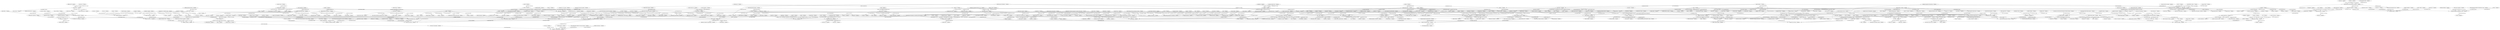 digraph G {
"Collegiate a cappella   Wikipedia" -> "Stanford Harmonics   Wikipedia"[label="0.7036076047708791"];
"Neuroinformatics   Wikipedia" -> "Organisation for Economic Co operation and Development   Wikipedia"[label="0.3427734075464369"];
"Royal Swedish Academy of Sciences   Wikipedia" -> "Sten Grillner   Wikipedia"[label="0.7037265860050551"];
"Mental rotation   Wikipedia" -> "Spatial visualization ability   Wikipedia"[label="0.44229631106491846"];
"Build (developer conference)   Wikipedia" -> "San Francisco   Wikipedia"[label="0.4109198590522006"];
"Crystallin   Wikipedia" -> "Lactate dehydrogenase   Wikipedia"[label="0.46340339793650526"];
"A cappella   Wikipedia" -> "Stanford Raagapella   Wikipedia"[label="0.4877391170864982"];
"Lise Meitner   Wikipedia" -> "Manhattan Project   Wikipedia"[label="0.4564467740468978"];
"Build (developer conference)   Wikipedia" -> "Havok (software)   Wikipedia"[label="0.743529644652071"];
"Architect   Wikipedia" -> "Spatial visualization ability   Wikipedia"[label="0.3560426963552486"];
"Metacognition   Wikipedia" -> "Self medication   Wikipedia"[label="0.6414230127176227"];
"Distributive property   Wikipedia" -> "Relational algebra   Wikipedia"[label="0.5163496656643758"];
"Business administration   Wikipedia" -> "Master of Business Administration   Wikipedia"[label="0.5759000948278848"];
"Mediterranean climate   Wikipedia" -> "Temperature   Wikipedia"[label="0.3870593451118184"];
"3Com   Wikipedia" -> "Kerbango   Wikipedia"[label="0.40554080708582985"];
"Benton Harbor, Michigan   Wikipedia" -> "Paw Paw River   Wikipedia"[label="0.40178633811542186"];
"Insular cortex   Wikipedia" -> "Neocortex   Wikipedia"[label="0.6102183911978396"];
"Bristol Myers Squibb   Wikipedia" -> "Bristol Myers Squibb Award   Wikipedia"[label="0.8466487815452376"];
"Grassroots   Wikipedia" -> "Information and communications technology   Wikipedia"[label="0.35737154942364885"];
"Croatia   Wikipedia" -> "University of Osijek   Wikipedia"[label="0.29322282763566615"];
"Karolinska Institute   Wikipedia" -> "Kungsholmen   Wikipedia"[label="0.5493349377998276"];
"The Peninsula Paris   Wikipedia" -> "World War I   Wikipedia"[label="0.49852483697457317"];
"Center City, Philadelphia   Wikipedia" -> "The Pew Charitable Trusts   Wikipedia"[label="0.3858589248541816"];
"3Com   Wikipedia" -> "Telecommunication   Wikipedia"[label="0.5507685701501686"];
"Data structure   Wikipedia" -> "Linked data structure   Wikipedia"[label="0.8453883386804456"];
"ALGOL   Wikipedia" -> "COBOL   Wikipedia"[label="0.42522457233054467"];
"Java   Wikipedia" -> "Telecommunication   Wikipedia"[label="0.3227245250666008"];
"Facial recognition system   Wikipedia" -> "Fingerprint recognition   Wikipedia"[label="0.4243865361963512"];
"Face perception   Wikipedia" -> "Recognition memory   Wikipedia"[label="0.48167541861452373"];
"Juan Manuel Santos   Wikipedia" -> "Organisation for Economic Co operation and Development   Wikipedia"[label="0.3272840159170891"];
"Croatia   Wikipedia" -> "Duchy of Croatia   Wikipedia"[label="0.6658194725407939"];
"Modern history   Wikipedia" -> "Reuters   Wikipedia"[label="0.637560992100409"];
"Nobel Memorial Prize in Economic Sciences   Wikipedia" -> "Royal Swedish Academy of Sciences   Wikipedia"[label="0.5799574787175834"];
"Innovation   Wikipedia" -> "Master of Business Administration   Wikipedia"[label="0.2650703228890799"];
"Rebecca W. Rimel   Wikipedia" -> "The Pew Charitable Trusts   Wikipedia"[label="0.5310566368913667"];
"Appendicitis   Wikipedia" -> "Mark Warner   Wikipedia"[label="0.38187341278695436"];
"Croatia   Wikipedia" -> "Kingdom of Yugoslavia   Wikipedia"[label="0.46272999244888674"];
"Greeble (psychology)   Wikipedia" -> "Robert Abelson   Wikipedia"[label="0.808290376865476"];
"ALGOL   Wikipedia" -> "ML (programming language)   Wikipedia"[label="0.6290645363083286"];
"A cappella   Wikipedia" -> "Stanford Harmonics   Wikipedia"[label="0.6035121208926024"];
"Benton Harbor, Michigan   Wikipedia" -> "Ironman 70.3   Wikipedia"[label="0.45107134847560754"];
"3Com   Wikipedia" -> "Xerox Network Systems   Wikipedia"[label="0.5528045692635584"];
"Android (operating system)   Wikipedia" -> "The Guardian   Wikipedia"[label="0.43033075582124547"];
"The Guardian   Wikipedia" -> "The McClatchy Company   Wikipedia"[label="0.33668570793865493"];
"American Recovery and Reinvestment Act of 2009   Wikipedia" -> "Lawrence Summers   Wikipedia"[label="0.3323270014780377"];
"Animal cognition   Wikipedia" -> "Talking bird   Wikipedia"[label="0.6078517824579169"];
"Financial secretary   Wikipedia" -> "Secretary (title)   Wikipedia"[label="0.6875044755163884"];
"ITU R   Wikipedia" -> "Mobile phone   Wikipedia"[label="0.37236662491762695"];
"Ehrlichia   Wikipedia" -> "Rickettsia   Wikipedia"[label="0.33261807085064343"];
"Kevin Mullin   Wikipedia" -> "San Francisco Peninsula   Wikipedia"[label="0.8512347927198541"];
"Sandra Blakeslee   Wikipedia" -> "University of California, Berkeley   Wikipedia"[label="0.279047316088346"];
"Chris Dodd   Wikipedia" -> "Primary election   Wikipedia"[label="0.45442710264029923"];
"James Harris Simons   Wikipedia" -> "University of California, Berkeley   Wikipedia"[label="0.29133344072392453"];
"Bolivia   Wikipedia" -> "Peru   Wikipedia"[label="0.6316696271217789"];
"Aachen   Wikipedia" -> "Pottery   Wikipedia"[label="0.36795079040325557"];
"Eric Kandel   Wikipedia" -> "National Academy of Sciences   Wikipedia"[label="0.4062297731288318"];
"Jamaica   Wikipedia" -> "South Sea Company   Wikipedia"[label="0.30230046888040757"];
"Telecommunication   Wikipedia" -> "Token ring   Wikipedia"[label="0.39306071257830555"];
"Evolution   Wikipedia" -> "Life   Wikipedia"[label="0.574086160371042"];
"Windows 8   Wikipedia" -> "Windows domain   Wikipedia"[label="0.5364421275718917"];
"Loan   Wikipedia" -> "Payday loan   Wikipedia"[label="0.6376163331251307"];
"Loan   Wikipedia" -> "Prime rate   Wikipedia"[label="0.42405340168994915"];
"Axon   Wikipedia" -> "Motor system   Wikipedia"[label="0.4433140705581271"];
"County (United States)   Wikipedia" -> "County seat   Wikipedia"[label="0.8450510682426918"];
"Savings and loan crisis   Wikipedia" -> "Texas   Wikipedia"[label="0.33233523556711736"];
"Experience sampling method   Wikipedia" -> "Mind wandering   Wikipedia"[label="0.6976668031555163"];
"France 2   Wikipedia" -> "Mazen Dana   Wikipedia"[label="0.3720321339569136"];
"Frontline (U.S. TV series)   Wikipedia" -> "Mazen Dana   Wikipedia"[label="0.36871175933201805"];
"Sandra Blakeslee   Wikipedia" -> "The New York Times   Wikipedia"[label="0.49709243137538384"];
"Democratic Party (Hong Kong)   Wikipedia" -> "Karolinska Institute   Wikipedia"[label="0.46998330384784726"];
"Panic of 1893   Wikipedia" -> "Savings and loan crisis   Wikipedia"[label="0.6583909655702626"];
"Mississippi Company   Wikipedia" -> "South Sea Company   Wikipedia"[label="0.5939199857265272"];
"Relational database   Wikipedia" -> "Relational database management system   Wikipedia"[label="0.8023028862705514"];
"Northwestern University   Wikipedia" -> "Sandra Blakeslee   Wikipedia"[label="0.2761735874868541"];
"Crib talk   Wikipedia" -> "Self control   Wikipedia"[label="0.2617568437345997"];
"Jay Owen Light   Wikipedia" -> "Nitin Nohria   Wikipedia"[label="0.8273403039920306"];
"Prolog   Wikipedia" -> "Type inference   Wikipedia"[label="0.40296171169784145"];
"Hibernation (computing)   Wikipedia" -> "Windows 8   Wikipedia"[label="0.5703792266586437"];
"Benton Harbor, Michigan   Wikipedia" -> "Census   Wikipedia"[label="0.40113263393052995"];
"Insular cortex   Wikipedia" -> "Spindle neuron   Wikipedia"[label="0.492268684771435"];
"Cognitive neuroscience   Wikipedia" -> "Mental process   Wikipedia"[label="0.4811726234898024"];
"Aachen   Wikipedia" -> "Renault Kangoo   Wikipedia"[label="0.29534844088840656"];
"Evolution   Wikipedia" -> "Recognition memory   Wikipedia"[label="0.587564147891667"];
"Corona radiata   Wikipedia" -> "Motor system   Wikipedia"[label="0.5107424592043373"];
"Anton Docher   Wikipedia" -> "Santa Fe, New Mexico   Wikipedia"[label="0.24439484183900825"];
"Animal cognition   Wikipedia" -> "Crib talk   Wikipedia"[label="0.5753196987564879"];
"Cuba   Wikipedia" -> "Secretary (title)   Wikipedia"[label="0.3285348235697722"];
"Neuroinformatics   Wikipedia" -> "United States Department of Energy   Wikipedia"[label="0.48180491932177955"];
"Self medication   Wikipedia" -> "Stimulant   Wikipedia"[label="0.6016682467932599"];
"Havok (software)   Wikipedia" -> "Windows 8   Wikipedia"[label="0.5303403188923971"];
"Cerebrum   Wikipedia" -> "Occipital lobe   Wikipedia"[label="0.439980431285055"];
"Animal cognition   Wikipedia" -> "Sea otter   Wikipedia"[label="0.355129153332346"];
"Insular cortex   Wikipedia" -> "Ventral nuclear group   Wikipedia"[label="0.7704169392017071"];
"Indigenismo   Wikipedia" -> "Peru   Wikipedia"[label="0.4417372655922521"];
"California State Route 35   Wikipedia" -> "San Francisco Peninsula   Wikipedia"[label="0.5542935829611412"];
"Cornell University   Wikipedia" -> "Jay Owen Light   Wikipedia"[label="0.3036336163273743"];
"Dean (education)   Wikipedia" -> "Jay Owen Light   Wikipedia"[label="0.4201715335991467"];
"Operating system   Wikipedia" -> "Prolog   Wikipedia"[label="0.4896458790350973"];
"3Com   Wikipedia" -> "Hawaii   Wikipedia"[label="0.33688208603678177"];
"Information and communications technology   Wikipedia" -> "Millennium Development Goals   Wikipedia"[label="0.665695442831527"];
"Information technology   Wikipedia" -> "Relational database management system   Wikipedia"[label="0.4822861933810667"];
"Lesion   Wikipedia" -> "Occipital lobe   Wikipedia"[label="0.6154167621494278"];
"Diffusion MRI   Wikipedia" -> "Insular cortex   Wikipedia"[label="0.31688515074756973"];
"Jonathan Chait   Wikipedia" -> "Rick Perry   Wikipedia"[label="0.5293980820114468"];
"ALGOL   Wikipedia" -> "Procedural programming   Wikipedia"[label="0.43783059253971446"];
"French colonial empire   Wikipedia" -> "Maghreb   Wikipedia"[label="0.39050671516784036"];
"Eric Kandel   Wikipedia" -> "Sten Grillner   Wikipedia"[label="0.4694638693170536"];
"Bank   Wikipedia" -> "Bank reserves   Wikipedia"[label="0.7523906885027556"];
"Modern history   Wikipedia" -> "Social history   Wikipedia"[label="0.3730539494306081"];
"Morality   Wikipedia" -> "Value (ethics)   Wikipedia"[label="0.3884089088520499"];
"Nuclear material   Wikipedia" -> "Uranium 233   Wikipedia"[label="0.8259272524938922"];
"Cortical column   Wikipedia" -> "Human   Wikipedia"[label="0.4162740182317617"];
"San Juan Islands   Wikipedia" -> "Sea otter   Wikipedia"[label="0.31612336575998695"];
"Camelid   Wikipedia" -> "Peru   Wikipedia"[label="0.7555635944557263"];
"ASP.NET   Wikipedia" -> "Build (developer conference)   Wikipedia"[label="0.2963975248947728"];
"Artificial general intelligence   Wikipedia" -> "Neuroinformatics   Wikipedia"[label="0.46660974271373884"];
"Metacognition   Wikipedia" -> "Mind wandering   Wikipedia"[label="0.41402008913119576"];
"Cephalopod   Wikipedia" -> "Crystallin   Wikipedia"[label="0.45587511559999666"];
"Convention on the Physical Protection of Nuclear Material   Wikipedia" -> "Nuclear material   Wikipedia"[label="0.7539534325246913"];
"Metacognition   Wikipedia" -> "Operant conditioning   Wikipedia"[label="0.43314448409733364"];
"Russian American Company   Wikipedia" -> "Sea otter   Wikipedia"[label="0.30044399646672537"];
"Artificial general intelligence   Wikipedia" -> "Numenta   Wikipedia"[label="0.396591402973237"];
"Cyclic adenosine monophosphate   Wikipedia" -> "Eric Kandel   Wikipedia"[label="0.46281513931525503"];
"Cognitive neuroscience   Wikipedia" -> "Peter Dayan   Wikipedia"[label="0.3516483516483517"];
"Procedural programming   Wikipedia" -> "Prolog   Wikipedia"[label="0.39204515928379097"];
"Intel   Wikipedia" -> "Masatoshi Shima   Wikipedia"[label="0.6046077201942458"];
"List of Northwestern University presidents   Wikipedia" -> "Northwestern University   Wikipedia"[label="0.6525714262147049"];
"Appendicitis   Wikipedia" -> "Positive and negative predictive values   Wikipedia"[label="0.4771041673052582"];
"Croatia   Wikipedia" -> "Socialist Federal Republic of Yugoslavia   Wikipedia"[label="0.44850743322074166"];
"Spatial visualization ability   Wikipedia" -> "Two dimensional space   Wikipedia"[label="0.7250131227109233"];
"Annual percentage rate   Wikipedia" -> "Loan   Wikipedia"[label="0.5990935152588559"];
"Croatia   Wikipedia" -> "Organisation for Economic Co operation and Development   Wikipedia"[label="0.32042915179970993"];
"Organisation for Economic Co operation and Development   Wikipedia" -> "Secretary (title)   Wikipedia"[label="0.48079095295770713"];
"Lily Rabe   Wikipedia" -> "Northwestern University   Wikipedia"[label="0.19136486443562606"];
"Data structure   Wikipedia" -> "Record (computer science)   Wikipedia"[label="0.412946359309222"];
"QUEL query languages   Wikipedia" -> "Relational database management system   Wikipedia"[label="0.44675219715279074"];
"Genetic engineering   Wikipedia" -> "Insulin (medication)   Wikipedia"[label="0.2862178200248277"];
"Donna Dubinsky   Wikipedia" -> "Master of Business Administration   Wikipedia"[label="0.3218182476078508"];
"County seat   Wikipedia" -> "Redwood City, California   Wikipedia"[label="0.23973217800753382"];
"Bank run   Wikipedia" -> "Loan   Wikipedia"[label="0.34083261536797976"];
"County seat   Wikipedia" -> "High Point, North Carolina   Wikipedia"[label="0.23913280464552392"];
"Manhattan Project   Wikipedia" -> "United States Department of Energy   Wikipedia"[label="0.42871748887127775"];
"Appendicitis   Wikipedia" -> "Reginald Heber Fitz   Wikipedia"[label="0.380413007411867"];
"Independent Commission Against Corruption (Hong Kong)   Wikipedia" -> "Karolinska Institute   Wikipedia"[label="0.434479858212883"];
"Clery Act   Wikipedia" -> "University of California, Berkeley   Wikipedia"[label="0.5580145638060087"];
"Stanford Shopping Center   Wikipedia" -> "Stanford, California   Wikipedia"[label="0.8674531251845368"];
"Democratic Governors Association   Wikipedia" -> "Democratic Party (United States)   Wikipedia"[label="0.5259050935028091"];
"Kevin Mullin   Wikipedia" -> "Politician   Wikipedia"[label="0.8009894870819726"];
"Procedural memory   Wikipedia" -> "Recognition memory   Wikipedia"[label="0.6884978524900618"];
"Juan Manuel Santos   Wikipedia" -> "Vice President of Colombia   Wikipedia"[label="0.7444478737307523"];
"Epilepsy   Wikipedia" -> "Occipital lobe   Wikipedia"[label="0.2629307180451382"];
"United States National Research Council rankings   Wikipedia" -> "University of California, Berkeley   Wikipedia"[label="0.48354179683856185"];
"Ehrlichia   Wikipedia" -> "Ehrlichia ruminantium   Wikipedia"[label="0.532417916124329"];
"Ideal observer theory   Wikipedia" -> "Morality   Wikipedia"[label="0.5023075866469181"];
"Kevin Mullin   Wikipedia" -> "United States   Wikipedia"[label="0.3187177750364423"];
"Organisation for Economic Co operation and Development   Wikipedia" -> "The Peninsula Paris   Wikipedia"[label="0.44612769219526166"];
"Foreign key   Wikipedia" -> "Relational algebra   Wikipedia"[label="0.3221785237013754"];
"Chris Dodd   Wikipedia" -> "Mark Warner   Wikipedia"[label="0.578548411118498"];
"John Law (economist)   Wikipedia" -> "South Sea Company   Wikipedia"[label="0.4754734180910328"];
"Maghreb   Wikipedia" -> "Redwood City, California   Wikipedia"[label="0.5634313512217382"];
"International Atomic Energy Agency   Wikipedia" -> "Nuclear material   Wikipedia"[label="0.4909317617024505"];
"Bird vision   Wikipedia" -> "Rhodopsin   Wikipedia"[label="0.5627844111684459"];
"Applied behavior analysis   Wikipedia" -> "Operant conditioning   Wikipedia"[label="0.7226066970076032"];
"COBOL   Wikipedia" -> "Operating system   Wikipedia"[label="0.4365022108790796"];
"Biophysics   Wikipedia" -> "Eric Kandel   Wikipedia"[label="0.530593166685783"];
"Morality   Wikipedia" -> "Social psychology   Wikipedia"[label="0.6732989548759181"];
"Information and communications technology   Wikipedia" -> "Telecommunication   Wikipedia"[label="0.686308009800944"];
"Bristol Myers Squibb Award   Wikipedia" -> "Infection   Wikipedia"[label="0.5470818212076408"];
"Folk rock   Wikipedia" -> "Stanford Raagapella   Wikipedia"[label="0.26709111058156243"];
"Bird vision   Wikipedia" -> "Vulture   Wikipedia"[label="0.4559388495961724"];
"Banknote   Wikipedia" -> "Mississippi Company   Wikipedia"[label="0.48948256110383476"];
"Japan   Wikipedia" -> "Mobile phone   Wikipedia"[label="0.43176814097654936"];
"Agrobacterium   Wikipedia" -> "Genetic engineering   Wikipedia"[label="0.5289786593833508"];
"Crib talk   Wikipedia" -> "Imaginary friend   Wikipedia"[label="0.5037683938629862"];
"Aachen   Wikipedia" -> "Lothair I   Wikipedia"[label="0.21193810530952575"];
"Bank run   Wikipedia" -> "South Sea Company   Wikipedia"[label="0.326034652012137"];
"San Francisco Peninsula   Wikipedia" -> "Stanford University   Wikipedia"[label="0.3721733222121323"];
"Information and communications technology   Wikipedia" -> "Information technology   Wikipedia"[label="0.5804129261180921"];
"Facial recognition system   Wikipedia" -> "Ruhr University Bochum   Wikipedia"[label="0.5423608339169046"];
"Android (operating system)   Wikipedia" -> "Game controller   Wikipedia"[label="0.5251784335427194"];
"American Recovery and Reinvestment Act of 2009   Wikipedia" -> "James M. Buchanan   Wikipedia"[label="0.3965060366480617"];
"Reuters   Wikipedia" -> "The McClatchy Company   Wikipedia"[label="0.5401237415706776"];
"Konya   Wikipedia" -> "Modern history   Wikipedia"[label="0.42083788125451277"];
"Crystallin   Wikipedia" -> "Lens (anatomy)   Wikipedia"[label="0.46886228811602965"];
"Mind wandering   Wikipedia" -> "Train of thought   Wikipedia"[label="0.722723384821587"];
"Cognition   Wikipedia" -> "Evolution   Wikipedia"[label="0.5583384661334644"];
"Biophysics   Wikipedia" -> "Life   Wikipedia"[label="0.6496652116930467"];
"Cancellation of Debt (COD) Income   Wikipedia" -> "Loan   Wikipedia"[label="0.4338913862627409"];
"Hetch Hetchy   Wikipedia" -> "San Francisco Peninsula   Wikipedia"[label="0.3883103084941924"];
"Operating system   Wikipedia" -> "Windows 8   Wikipedia"[label="0.3865156786572229"];
"Sonny Rollins   Wikipedia" -> "University of California, Berkeley   Wikipedia"[label="0.3294449120085314"];
"Renaissance   Wikipedia" -> "Secretary (title)   Wikipedia"[label="0.33551731584310596"];
"Cerebrum   Wikipedia" -> "Neocortex   Wikipedia"[label="0.66441120812656"];
"Numenta   Wikipedia" -> "Stanford University   Wikipedia"[label="0.24260690164743237"];
"Information technology   Wikipedia" -> "Neuroinformatics   Wikipedia"[label="0.6245760323873653"];
"Aachen   Wikipedia" -> "Reuters   Wikipedia"[label="0.36088444486259597"];
"Mobile phone   Wikipedia" -> "UMTS   Wikipedia"[label="0.3756381381507599"];
"Mu wave   Wikipedia" -> "Vilayanur S. Ramachandran   Wikipedia"[label="0.49268827145267907"];
"Master of Business Administration   Wikipedia" -> "Training   Wikipedia"[label="0.3470851786601336"];
"Mark Warner   Wikipedia" -> "Mobile phone   Wikipedia"[label="0.30306520425643985"];
"Eric Kandel   Wikipedia" -> "Protein kinase A   Wikipedia"[label="0.4635272468554826"];
"American Recovery and Reinvestment Act of 2009   Wikipedia" -> "United States Department of Agriculture   Wikipedia"[label="0.5664112496331368"];
"Juan Manuel Santos   Wikipedia" -> "Time (magazine)   Wikipedia"[label="0.30592780256397256"];
"Croatia   Wikipedia" -> "Yugoslav Partisans   Wikipedia"[label="0.414994702705375"];
"Fortran   Wikipedia" -> "Honeywell   Wikipedia"[label="0.21401171913223"];
"Stanford, California   Wikipedia" -> "University of Cambridge   Wikipedia"[label="0.2635729249202898"];
"Mediterranean climate   Wikipedia" -> "Perth   Wikipedia"[label="0.1965588192000886"];
"Crib talk   Wikipedia" -> "Now We Are Six   Wikipedia"[label="0.5041568171589977"];
"Abstract data type   Wikipedia" -> "Data structure   Wikipedia"[label="0.631178330093159"];
"Angelo Mozilo   Wikipedia" -> "Chris Dodd   Wikipedia"[label="0.43764789003815857"];
"Ronald Melzack   Wikipedia" -> "Vilayanur S. Ramachandran   Wikipedia"[label="0.526982619380861"];
"Actinopterygii   Wikipedia" -> "Cerebrum   Wikipedia"[label="0.5993131646307684"];
"Modern history   Wikipedia" -> "Treaty of Paris (1815)   Wikipedia"[label="0.5303378012077437"];
"Maghreb   Wikipedia" -> "Masinissa   Wikipedia"[label="0.4692005795897864"];
"Al Qaeda in the Arabian Peninsula   Wikipedia" -> "The McClatchy Company   Wikipedia"[label="0.44645345434196737"];
"American Recovery and Reinvestment Act of 2009   Wikipedia" -> "Keynesian economics   Wikipedia"[label="0.5453592190854744"];
"Pablo Picasso   Wikipedia" -> "The Pew Charitable Trusts   Wikipedia"[label="0.36333135108344855"];
"Drift ice   Wikipedia" -> "Sea otter   Wikipedia"[label="0.23719154926886796"];
"Facial recognition system   Wikipedia" -> "Normalization (image processing)   Wikipedia"[label="0.44152230908470996"];
"Starling   Wikipedia" -> "Talking bird   Wikipedia"[label="0.5393307887127208"];
"Akinetopsia   Wikipedia" -> "Occipital lobe   Wikipedia"[label="0.6121447850187859"];
"Crystallin   Wikipedia" -> "Evolution   Wikipedia"[label="0.48487647025597974"];
"De facto   Wikipedia" -> "Secretary (title)   Wikipedia"[label="0.35183990713158947"];
"Life   Wikipedia" -> "Symbiosis   Wikipedia"[label="0.513007752909602"];
"ALCOR   Wikipedia" -> "ALGOL   Wikipedia"[label="0.7648511076578405"];
"Relation (database)   Wikipedia" -> "Relational algebra   Wikipedia"[label="0.611930843234602"];
"Face perception   Wikipedia" -> "Facial recognition system   Wikipedia"[label="0.7254851062665322"];
"Cortical column   Wikipedia" -> "Neocortex   Wikipedia"[label="0.5280893766566905"];
"Authentication   Wikipedia" -> "Facial recognition system   Wikipedia"[label="0.6896721978027835"];
"Mortara case   Wikipedia" -> "The New York Times   Wikipedia"[label="0.2365028740908197"];
"Los Altos, California   Wikipedia" -> "San Francisco Peninsula   Wikipedia"[label="0.25910506602683836"];
"Bank run   Wikipedia" -> "Second Life   Wikipedia"[label="0.2899119774039007"];
"Bird vision   Wikipedia" -> "Sclera   Wikipedia"[label="0.3999167611872044"];
"Bird vision   Wikipedia" -> "Trogon   Wikipedia"[label="0.5600007482740482"];
"Internment of Japanese Americans   Wikipedia" -> "Santa Fe, New Mexico   Wikipedia"[label="0.17897365162337298"];
"Build (developer conference)   Wikipedia" -> "Web developer   Wikipedia"[label="0.6282873457089188"];
"Carl Wilhelm Cederhielm   Wikipedia" -> "Royal Swedish Academy of Sciences   Wikipedia"[label="0.6515703699002947"];
"Federal government of the United States   Wikipedia" -> "United States Department of Energy   Wikipedia"[label="0.5927058068976183"];
"Donna Dubinsky   Wikipedia" -> "Jay Owen Light   Wikipedia"[label="0.9486832980505138"];
"ALGOL   Wikipedia" -> "Evaluation strategy   Wikipedia"[label="0.36563395314593705"];
"Cognitive neuroscience   Wikipedia" -> "David Marr (neuroscientist)   Wikipedia"[label="0.36229015139256543"];
"Prolog   Wikipedia" -> "Reflection (computer programming)   Wikipedia"[label="0.6594368002206714"];
"Bank reserves   Wikipedia" -> "Currency   Wikipedia"[label="0.27428695496624617"];
"Minnesota Paper Form Board Test   Wikipedia" -> "Spatial visualization ability   Wikipedia"[label="0.5287065349689138"];
"Democratic Governors Association   Wikipedia" -> "Mark Warner   Wikipedia"[label="0.561503766650549"];
"Elementary school   Wikipedia" -> "Rick Perry   Wikipedia"[label="0.6223255291341832"];
"James Craggs the Younger   Wikipedia" -> "South Sea Company   Wikipedia"[label="0.41136103420238845"];
"Gaul   Wikipedia" -> "Telecommunication   Wikipedia"[label="0.40636751411092276"];
"Karolinska Institute   Wikipedia" -> "Ole Petter Ottersen   Wikipedia"[label="0.6534714901861881"];
"Benton Harbor, Michigan   Wikipedia" -> "Pere Marquette (Amtrak train)   Wikipedia"[label="0.38682369687973056"];
"County seat   Wikipedia" -> "Georgia (U.S. state)   Wikipedia"[label="0.3043075491571333"];
"Euphoria   Wikipedia" -> "Self medication   Wikipedia"[label="0.3110279182708221"];
"Acquired brain injury   Wikipedia" -> "Neurodegeneration   Wikipedia"[label="0.5570201516512784"];
"Kevin Mullin   Wikipedia" -> "Redwood City, California   Wikipedia"[label="0.39785905734861965"];
"Gold (color)   Wikipedia" -> "Northwestern University   Wikipedia"[label="0.2444663462890057"];
"Monotheism   Wikipedia" -> "Morality   Wikipedia"[label="0.39389863744765274"];
"64 bit computing   Wikipedia" -> "Android (operating system)   Wikipedia"[label="0.32324726391252145"];
"Mark Warner   Wikipedia" -> "The Pew Charitable Trusts   Wikipedia"[label="0.4721490286967692"];
"Caffeine   Wikipedia" -> "Self medication   Wikipedia"[label="0.24796155586376997"];
"Germans   Wikipedia" -> "Mississippi Company   Wikipedia"[label="0.5089880742919196"];
"Argininosuccinate lyase   Wikipedia" -> "Crystallin   Wikipedia"[label="0.5865548512701823"];
"Secretary (title)   Wikipedia" -> "Socialist Party   Wikipedia"[label="0.43434023183832254"];
"Computational fluid dynamics   Wikipedia" -> "Fortran   Wikipedia"[label="0.5202284410656781"];
"Chief of Naval Operations   Wikipedia" -> "Manhattan Project   Wikipedia"[label="0.49370525946950955"];
"Motor system   Wikipedia" -> "Neuron   Wikipedia"[label="0.4194452924000154"];
"Rick Perry   Wikipedia" -> "Sons of the American Revolution   Wikipedia"[label="0.39352167584149955"];
"Fizzle (nuclear test)   Wikipedia" -> "Manhattan Project   Wikipedia"[label="0.5221156793556913"];
"Cortical column   Wikipedia" -> "Vernon Benjamin Mountcastle   Wikipedia"[label="0.6938383098961348"];
"Binary relation   Wikipedia" -> "Relational algebra   Wikipedia"[label="0.5653720132546703"];
"Animal cognition   Wikipedia" -> "Bird vision   Wikipedia"[label="0.5797391064451841"];
"Federal government of the United States   Wikipedia" -> "Social Security (United States)   Wikipedia"[label="0.27896484039279845"];
"Royal Society   Wikipedia" -> "Royal Swedish Academy of Sciences   Wikipedia"[label="0.5706016872258338"];
"Data transmission   Wikipedia" -> "Telecommunication   Wikipedia"[label="0.6203861443374065"];
"COBOL   Wikipedia" -> "Micro Focus   Wikipedia"[label="0.36534775386411017"];
"Mazen Dana   Wikipedia" -> "Reuters   Wikipedia"[label="0.4823666023106735"];
"Face perception   Wikipedia" -> "Greeble (psychology)   Wikipedia"[label="0.4697162921995186"];
"Cognition   Wikipedia" -> "Metacognition   Wikipedia"[label="0.5232253263237506"];
"Nuclear material   Wikipedia" -> "Thorium   Wikipedia"[label="0.3564765697460056"];
"Data structure   Wikipedia" -> "Procedural programming   Wikipedia"[label="0.44801338200265917"];
"3Com   Wikipedia" -> "Naming rights   Wikipedia"[label="0.3263242210239505"];
"Ehrlichia   Wikipedia" -> "Evolution   Wikipedia"[label="0.5807948140248795"];
"Free market   Wikipedia" -> "The Pew Charitable Trusts   Wikipedia"[label="0.3526484518892931"];
"Donna Dubinsky   Wikipedia" -> "Numenta   Wikipedia"[label="0.5522890977526385"];
"Data structure   Wikipedia" -> "Memory address   Wikipedia"[label="0.43111604415200916"];
"Kennewick, Washington   Wikipedia" -> "The McClatchy Company   Wikipedia"[label="0.4820938327829479"];
"Genetic engineering   Wikipedia" -> "Ligation (molecular biology)   Wikipedia"[label="0.4897574539865739"];
"Consumer Credit Act 1974   Wikipedia" -> "Loan   Wikipedia"[label="0.2885210027417046"];
"Mathematics   Wikipedia" -> "Royal Swedish Academy of Sciences   Wikipedia"[label="0.32959812167651126"];
"Insular cortex   Wikipedia" -> "Mirror neuron   Wikipedia"[label="0.34405889677322915"];
"Direct democracy   Wikipedia" -> "Federal government of the United States   Wikipedia"[label="0.4528387246623952"];
"Pablo Picasso   Wikipedia" -> "The Peninsula Paris   Wikipedia"[label="0.3707444583709665"];
"Stanford Harmonics   Wikipedia" -> "Stanford University   Wikipedia"[label="0.5166079292135761"];
"Crib talk   Wikipedia" -> "Private speech   Wikipedia"[label="0.4355237756106292"];
"Havok (software)   Wikipedia" -> "Intel   Wikipedia"[label="0.2845179741244637"];
"Sandra Blakeslee   Wikipedia" -> "Santa Fe, New Mexico   Wikipedia"[label="0.33251060076037575"];
"Contemporary A Cappella Society   Wikipedia" -> "Stanford Harmonics   Wikipedia"[label="0.6588964583095445"];
"Chris Dodd   Wikipedia" -> "Gallup (company)   Wikipedia"[label="0.2698543381845804"];
"Mediterranean climate   Wikipedia" -> "Redwood City, California   Wikipedia"[label="0.3865585363544753"];
"Betz cell   Wikipedia" -> "Motor system   Wikipedia"[label="0.632681482592946"];
"Morality   Wikipedia" -> "Social Psychological and Personality Science   Wikipedia"[label="0.4362662329450581"];
"Charles Taylor Manatt   Wikipedia" -> "Democratic Governors Association   Wikipedia"[label="0.42892895941364095"];
"Beelzebubs   Wikipedia" -> "Stanford Harmonics   Wikipedia"[label="0.7564750915765015"];
"Minnesota   Wikipedia" -> "Savings and loan crisis   Wikipedia"[label="0.38030994416785485"];
"Sanskrit   Wikipedia" -> "Stanford Raagapella   Wikipedia"[label="0.28719095660509764"];
"Corporation   Wikipedia" -> "Intel   Wikipedia"[label="0.5793093054236615"];
"Amnesia   Wikipedia" -> "Recognition memory   Wikipedia"[label="0.6453271378956802"];
"Cerebrum   Wikipedia" -> "Temporal lobe epilepsy   Wikipedia"[label="0.4496034916192667"];
"Dissolution of parliament   Wikipedia" -> "Federal government of the United States   Wikipedia"[label="0.5302469355158371"];
"Indigenous peoples of the Americas   Wikipedia" -> "Sea otter   Wikipedia"[label="0.29852629939521275"];
"Granule cell   Wikipedia" -> "Insular cortex   Wikipedia"[label="0.4389224315181699"];
"Life   Wikipedia" -> "Open system (systems theory)   Wikipedia"[label="0.5705532571495731"];
"Evolution   Wikipedia" -> "Genetic engineering   Wikipedia"[label="0.5543467411528674"];
"First order logic   Wikipedia" -> "Prolog   Wikipedia"[label="0.6892711306208842"];
"Android (operating system)   Wikipedia" -> "Firmware   Wikipedia"[label="0.4893494038731635"];
"Neuroinformatics   Wikipedia" -> "Sten Grillner   Wikipedia"[label="0.6234869770358042"];
"American Recovery and Reinvestment Act of 2009   Wikipedia" -> "United States Department of Energy   Wikipedia"[label="0.43663543088520507"];
"Karolinska Institute   Wikipedia" -> "Optometry   Wikipedia"[label="0.4852584328372702"];
"Eric Kandel   Wikipedia" -> "Nerve conduction velocity   Wikipedia"[label="0.3711975230805758"];
"Lord Derby's parakeet   Wikipedia" -> "Talking bird   Wikipedia"[label="0.7103211003778912"];
"Huancavelica   Wikipedia" -> "Peru   Wikipedia"[label="0.5318630986832643"];
"Appendicitis   Wikipedia" -> "Yersinia enterocolitica   Wikipedia"[label="0.3824049063118787"];
"Cerebral cortex   Wikipedia" -> "Cortical column   Wikipedia"[label="0.7635148499561517"];
"Punjabi language   Wikipedia" -> "Stanford Raagapella   Wikipedia"[label="0.338543686336901"];
"Acquired brain injury   Wikipedia" -> "Face perception   Wikipedia"[label="0.5991386159776165"];
"Neocortex   Wikipedia" -> "Spatial visualization ability   Wikipedia"[label="0.5192879604007694"];
"University of Cambridge   Wikipedia" -> "Vilayanur S. Ramachandran   Wikipedia"[label="0.5159736403032505"];
"Benton Harbor, Michigan   Wikipedia" -> "WIRX   Wikipedia"[label="0.30857398929337454"];
"COBOL   Wikipedia" -> "Procedural programming   Wikipedia"[label="0.39129864708748396"];
"Buried by the Times   Wikipedia" -> "The New York Times   Wikipedia"[label="0.5874879993580205"];
"MICRO Relational Database Management System   Wikipedia" -> "Relational database management system   Wikipedia"[label="0.4178595679420296"];
"Mediterranean climate   Wikipedia" -> "Proteaceae   Wikipedia"[label="0.3149611211555561"];
"Accident   Wikipedia" -> "Acquired brain injury   Wikipedia"[label="0.7060897839272656"];
"Cognitive neuroscience   Wikipedia" -> "Nobel Prize in Physiology or Medicine   Wikipedia"[label="0.5195341820650077"];
"Life   Wikipedia" -> "bya   Wikipedia"[label="0.6748046973484941"];
"ALGOL   Wikipedia" -> "Compiler   Wikipedia"[label="0.6648967902312095"];
"Numenta   Wikipedia" -> "Sandra Blakeslee   Wikipedia"[label="0.291111254869791"];
"Reuters   Wikipedia" -> "Second Life   Wikipedia"[label="0.37369490338247785"];
"Talking bird   Wikipedia" -> "Yellow crested cockatoo   Wikipedia"[label="0.44472297078903783"];
"Bank reserves   Wikipedia" -> "Bank vault   Wikipedia"[label="0.6641066832330932"];
"Operant conditioning   Wikipedia" -> "Reflex   Wikipedia"[label="0.632126397922533"];
"Melbourne IT   Wikipedia" -> "The New York Times   Wikipedia"[label="0.22554965430148433"];
"Master of Business Administration   Wikipedia" -> "Master of Finance   Wikipedia"[label="0.4109852399802025"];
"France   Wikipedia" -> "The Peninsula Paris   Wikipedia"[label="0.4727014389941971"];
"California Democratic Party   Wikipedia" -> "Kevin Mullin   Wikipedia"[label="0.5076088811355548"];
"Cycle of abuse   Wikipedia" -> "Operant conditioning   Wikipedia"[label="0.43871871746716634"];
"Motor system   Wikipedia" -> "Sten Grillner   Wikipedia"[label="0.9098510174883173"];
"Information technology   Wikipedia" -> "Relational algebra   Wikipedia"[label="0.3689289452155609"];
"Jonathan Smallwood   Wikipedia" -> "Mind wandering   Wikipedia"[label="0.45695771172615185"];
"Editor in chief   Wikipedia" -> "Juan Manuel Santos   Wikipedia"[label="0.6249582855934661"];
"Acquired brain injury   Wikipedia" -> "Prenatal development   Wikipedia"[label="0.5340954170498516"];
"Coin   Wikipedia" -> "Mississippi Company   Wikipedia"[label="0.34676867300925773"];
"Edward Gibbon   Wikipedia" -> "South Sea Company   Wikipedia"[label="0.3566118726406094"];
"Relational database management system   Wikipedia" -> "SAP SE   Wikipedia"[label="0.23520336544823228"];
"Default mode network   Wikipedia" -> "Mind wandering   Wikipedia"[label="0.3248185267021332"];
"Appendicitis   Wikipedia" -> "Urinary tract infection   Wikipedia"[label="0.5274002013726631"];
"Ehrlichia   Wikipedia" -> "Livestock   Wikipedia"[label="0.4908902894723406"];
"Pueblo Revival architecture   Wikipedia" -> "Santa Fe, New Mexico   Wikipedia"[label="0.40031202191014065"];
"Operant conditioning   Wikipedia" -> "Political philosophy   Wikipedia"[label="0.37386473383512986"];
"Crib talk   Wikipedia" -> "Play (activity)   Wikipedia"[label="0.5771161021509154"];
"Democratic Governors Association   Wikipedia" -> "Tom Daschle   Wikipedia"[label="0.4143961891006693"];
"Acetylcholine   Wikipedia" -> "Operant conditioning   Wikipedia"[label="0.4276200062867798"];
"Adjustable rate mortgage   Wikipedia" -> "Savings and loan crisis   Wikipedia"[label="0.5359120110496253"];
"Committee to Protect Journalists   Wikipedia" -> "Mazen Dana   Wikipedia"[label="0.8089245041213282"];
"South Asia   Wikipedia" -> "Stanford Raagapella   Wikipedia"[label="0.5861594965963466"];
"Fear   Wikipedia" -> "Recognition memory   Wikipedia"[label="0.2778174200956666"];
"Greeble (psychology)   Wikipedia" -> "Isabel Gauthier   Wikipedia"[label="0.8132500607904443"];
"Bank run   Wikipedia" -> "Savings and loan crisis   Wikipedia"[label="0.5385600199891389"];
"The McClatchy Company   Wikipedia" -> "The New York Times   Wikipedia"[label="0.2988223646178184"];
"Appendicitis   Wikipedia" -> "Histology   Wikipedia"[label="0.4865350960993588"];
"An American in Paris   Wikipedia" -> "The Peninsula Paris   Wikipedia"[label="0.6072477787820139"];
"County seat   Wikipedia" -> "Iowa   Wikipedia"[label="0.1818173921559258"];
"Juan Manuel Santos   Wikipedia" -> "Secondary school   Wikipedia"[label="0.46456914161267066"];
"Intel   Wikipedia" -> "Starting blocks   Wikipedia"[label="0.39038067346940314"];
"County seat   Wikipedia" -> "New England   Wikipedia"[label="0.19303246307152908"];
"Decussation   Wikipedia" -> "Motor system   Wikipedia"[label="0.7637626158259733"];
"Enriched uranium   Wikipedia" -> "Nuclear material   Wikipedia"[label="0.7640373402800092"];
"Bristol Myers Squibb Award   Wikipedia" -> "Neuroscience   Wikipedia"[label="0.626368234149017"];
"Firmware   Wikipedia" -> "Intel   Wikipedia"[label="0.44202897125419816"];
"The Guardian   Wikipedia" -> "The New York Times   Wikipedia"[label="0.33139544562849704"];
"Longitudinal fissure   Wikipedia" -> "Occipital lobe   Wikipedia"[label="0.6892143618315699"];
"Facial recognition system   Wikipedia" -> "SRI International   Wikipedia"[label="0.4583975346421108"];
"Cerebrum   Wikipedia" -> "Longitudinal fissure   Wikipedia"[label="0.6366550033321674"];
"Fortran   Wikipedia" -> "Procedural programming   Wikipedia"[label="0.40797763311191587"];
"Cognition   Wikipedia" -> "Face perception   Wikipedia"[label="0.3875282835696836"];
"Occipital bone   Wikipedia" -> "Occipital lobe   Wikipedia"[label="0.6820472825203574"];
"Harvard Business School   Wikipedia" -> "Jay Owen Light   Wikipedia"[label="0.8758113121817133"];
"Life   Wikipedia" -> "Multi agent system   Wikipedia"[label="0.5422358222819443"];
"Build (developer conference)   Wikipedia" -> "Microsoft Windows   Wikipedia"[label="0.6686126013673018"];
"San Francisco Peninsula   Wikipedia" -> "U.S. Route 101 in California   Wikipedia"[label="0.5265168047486795"];
"Cerebrum   Wikipedia" -> "Upper motor neuron   Wikipedia"[label="0.5403481413681732"];
"List of Turing Award laureates by university affiliation   Wikipedia" -> "University of California, Berkeley   Wikipedia"[label="0.29128569122907794"];
"COBOL   Wikipedia" -> "Record locking   Wikipedia"[label="0.5049374010274226"];
"Bank reserves   Wikipedia" -> "Reserve requirement   Wikipedia"[label="0.7873270130276447"];
"Rick Perry   Wikipedia" -> "United States Department of Energy   Wikipedia"[label="0.20209103558061906"];
"Information technology   Wikipedia" -> "Telecommunication   Wikipedia"[label="0.587466474013975"];
"Cascade effect (ecology)   Wikipedia" -> "Sea otter   Wikipedia"[label="0.48901124912895694"];
"Fortran   Wikipedia" -> "IBM 650   Wikipedia"[label="0.5220518574905871"];
"The Peninsula Paris   Wikipedia" -> "World War II   Wikipedia"[label="0.4808381591839613"];
"Cognitive neuroscience   Wikipedia" -> "Metacognition   Wikipedia"[label="0.5316479971724978"];
"Census   Wikipedia" -> "Stanford, California   Wikipedia"[label="0.5055854154994954"];
"Numenta   Wikipedia" -> "Redwood City, California   Wikipedia"[label="0.25479338854529754"];
"Stanford Raagapella   Wikipedia" -> "Stanford University   Wikipedia"[label="0.737405034221833"];
"Bank run   Wikipedia" -> "Mississippi Company   Wikipedia"[label="0.5146764535026996"];
"Klamath Mountains   Wikipedia" -> "Mediterranean climate   Wikipedia"[label="0.23384596858596396"];
"Bioreactor   Wikipedia" -> "Genetic engineering   Wikipedia"[label="0.5156461075445179"];
"Democratic Governors Association   Wikipedia" -> "Ernest Hollings   Wikipedia"[label="0.3458990225991403"];
"Edward Snowden   Wikipedia" -> "The McClatchy Company   Wikipedia"[label="0.3125134387765553"];
"Neocortex   Wikipedia" -> "Numenta   Wikipedia"[label="0.4821402475024716"];
"Bristol Myers Squibb Award   Wikipedia" -> "Chemistry   Wikipedia"[label="0.5154510628326257"];
"Cortical column   Wikipedia" -> "Mammal   Wikipedia"[label="0.31856243669481243"];
"Mississippi Company   Wikipedia" -> "Monopoly   Wikipedia"[label="0.4592729017581148"];
"Savings and loan crisis   Wikipedia" -> "Wall Street Crash of 1929   Wikipedia"[label="0.564748376427585"];
"Brad Hall   Wikipedia" -> "Northwestern University   Wikipedia"[label="0.4417807963310014"];
"Indigenous peoples of the Americas   Wikipedia" -> "Santa Fe, New Mexico   Wikipedia"[label="0.26914141794348"];
"Individual   Wikipedia" -> "The Pew Charitable Trusts   Wikipedia"[label="0.3975110287227916"];
"Aachen   Wikipedia" -> "Hochschule für Musik und Tanz Köln   Wikipedia"[label="0.2418477790536468"];
"Chris Dodd   Wikipedia" -> "United States Capitol   Wikipedia"[label="0.48320502286164696"];
"Modern history   Wikipedia" -> "Natural science   Wikipedia"[label="0.46661020251448354"];
"Maghreb   Wikipedia" -> "Western Roman Empire   Wikipedia"[label="0.46146656707154937"];
"Ehrlichia   Wikipedia" -> "Parasitism   Wikipedia"[label="0.5225788878054071"];
"Cranfield School of Management   Wikipedia" -> "Master of Business Administration   Wikipedia"[label="0.5175664929600516"];
"Maghreb   Wikipedia" -> "Mediterranean climate   Wikipedia"[label="0.39045908731962575"];
"James C. Marshall   Wikipedia" -> "Manhattan Project   Wikipedia"[label="0.5735905233683534"];
"Bank reserves   Wikipedia" -> "Cash   Wikipedia"[label="0.5738190417570045"];
"3Com   Wikipedia" -> "Donna Dubinsky   Wikipedia"[label="0.47113492665601886"];
"Artificial general intelligence   Wikipedia" -> "Second Life   Wikipedia"[label="0.36886920826258734"];
"Royal Netherlands Academy of Arts and Sciences   Wikipedia" -> "Vilayanur S. Ramachandran   Wikipedia"[label="0.4100767234570133"];
"Horn clause   Wikipedia" -> "Prolog   Wikipedia"[label="0.377599547308884"];
"Operant conditioning   Wikipedia" -> "Talking bird   Wikipedia"[label="0.48119855946642626"];
"Hispanic and Latino Americans   Wikipedia" -> "Santa Fe, New Mexico   Wikipedia"[label="0.17953639810833316"];
"Benton Harbor, Michigan   Wikipedia" -> "Donna Dubinsky   Wikipedia"[label="0.34580589835600845"];
"Acquired brain injury   Wikipedia" -> "Nursing   Wikipedia"[label="0.36459473345014665"];
"Propaganda   Wikipedia" -> "Telecommunication   Wikipedia"[label="0.44341508606560687"];
"Ehrlichia   Wikipedia" -> "Ixodes scapularis   Wikipedia"[label="0.7015791803095695"];
"Animal cognition   Wikipedia" -> "Cognition   Wikipedia"[label="0.5348462413301309"];
"Pentagram (design firm)   Wikipedia" -> "Windows 8   Wikipedia"[label="0.4561908373677719"];
"Federal government of the United States   Wikipedia" -> "War   Wikipedia"[label="0.31570424297210425"];
"Acquired brain injury   Wikipedia" -> "Psychologist   Wikipedia"[label="0.5106241521672428"];
"Android (operating system)   Wikipedia" -> "Binary blob   Wikipedia"[label="0.5897912806786707"];
"Karolinska Institute   Wikipedia" -> "Sten Grillner   Wikipedia"[label="0.6571237045851112"];
"Chris Dodd   Wikipedia" -> "Chris Dodd presidential campaign, 2008   Wikipedia"[label="0.8184378070877856"];
"Android (operating system)   Wikipedia" -> "Havok (software)   Wikipedia"[label="0.3439731952794469"];
"Procedural programming   Wikipedia" -> "Second Life   Wikipedia"[label="0.5118342308282456"];
"Direct bank   Wikipedia" -> "Mobile phone   Wikipedia"[label="0.26933468133852223"];
"Bird vision   Wikipedia" -> "Sclerotic ring   Wikipedia"[label="0.4331265665734343"];
"Data (computing)   Wikipedia" -> "Data structure   Wikipedia"[label="0.8340166908520547"];
"Face perception   Wikipedia" -> "Occipital lobe   Wikipedia"[label="0.3288628364489015"];
"Crafoord Prize   Wikipedia" -> "Royal Swedish Academy of Sciences   Wikipedia"[label="0.6771612231098582"];
"Bass (fish)   Wikipedia" -> "Peru   Wikipedia"[label="0.6061117223771529"];
"Application software   Wikipedia" -> "Windows 8   Wikipedia"[label="0.2250361942638045"];
"Nuclear material   Wikipedia" -> "United States Department of Energy   Wikipedia"[label="0.37814837546694147"];
"Belgian government in exile   Wikipedia" -> "Manhattan Project   Wikipedia"[label="0.3547332570326353"];
"Jay Owen Light   Wikipedia" -> "Lawrence Summers   Wikipedia"[label="0.43611647611478765"];
"Democratic Governors Association   Wikipedia" -> "Nathan Daschle   Wikipedia"[label="0.5423912614520257"];
"Artificial general intelligence   Wikipedia" -> "Cognition   Wikipedia"[label="0.5248561305711242"];
"Bank reserves   Wikipedia" -> "Bank run   Wikipedia"[label="0.702159355796497"];
"Genetic engineering   Wikipedia" -> "Human serum albumin   Wikipedia"[label="0.4207281594183367"];
"Havok (software)   Wikipedia" -> "Second Life   Wikipedia"[label="0.21989236900285453"];
"Colma, California   Wikipedia" -> "San Francisco Peninsula   Wikipedia"[label="0.5126177061469379"];
"Mediterranean climate   Wikipedia" -> "South Australia   Wikipedia"[label="0.2802247865525613"];
"Metacognition   Wikipedia" -> "Morality   Wikipedia"[label="0.502730738493012"];
"Gartner   Wikipedia" -> "Relational database management system   Wikipedia"[label="0.510631838634237"];
"Mental Rotations Test   Wikipedia" -> "Spatial visualization ability   Wikipedia"[label="0.6547285010986552"];
"Donald Rumsfeld   Wikipedia" -> "Mazen Dana   Wikipedia"[label="0.40329592061232844"];
"Nucleus accumbens   Wikipedia" -> "Self medication   Wikipedia"[label="0.36753377156865696"];
"Sandra Blakeslee   Wikipedia" -> "Vilayanur S. Ramachandran   Wikipedia"[label="0.2690748512902287"];
"Fortran   Wikipedia" -> "IBM 533   Wikipedia"[label="0.8071901658353922"];
"Eta Sigma Phi   Wikipedia" -> "Northwestern University   Wikipedia"[label="0.32701660546966416"];
"Innovation   Wikipedia" -> "Modern history   Wikipedia"[label="0.3498467414306583"];
"Federal government of the United States   Wikipedia" -> "Subject matter jurisdiction   Wikipedia"[label="0.6214563258100642"];
"Mazen Dana   Wikipedia" -> "Palestinians   Wikipedia"[label="0.3697447604500632"];
"Mark Warner   Wikipedia" -> "Second Life   Wikipedia"[label="0.2812195263008534"];
"Arab slave trade   Wikipedia" -> "Maghreb   Wikipedia"[label="0.5033060015687333"];
"Aachen   Wikipedia" -> "Mudrock   Wikipedia"[label="0.529124801920955"];
"Louis XV of France   Wikipedia" -> "Mississippi Company   Wikipedia"[label="0.5227618840916703"];
"Cognitive neuroscience   Wikipedia" -> "Computational model   Wikipedia"[label="0.6567127668097656"];
"Stanford University   Wikipedia" -> "Stanford, California   Wikipedia"[label="0.6312568572026054"];
"Bristol Myers Squibb Award   Wikipedia" -> "Sten Grillner   Wikipedia"[label="0.7011695914588868"];
"Intel   Wikipedia" -> "Jingle   Wikipedia"[label="0.5519698775610123"];
"Google TV   Wikipedia" -> "Information and communications technology   Wikipedia"[label="0.2757567484263148"];
"Bristol Myers Squibb Award   Wikipedia" -> "Cancer   Wikipedia"[label="0.3676747747610132"];
"Colombian presidential election, 2010   Wikipedia" -> "Juan Manuel Santos   Wikipedia"[label="0.6509080102147998"];
"Mobile phone   Wikipedia" -> "Removable User Identity Module   Wikipedia"[label="0.5339261924993749"];
"Matthew Yglesias   Wikipedia" -> "Rick Perry   Wikipedia"[label="0.5718262781317908"];
"If and only if   Wikipedia" -> "Relational algebra   Wikipedia"[label="0.5213653662979288"];
"Build (developer conference)   Wikipedia" -> "Samsung   Wikipedia"[label="0.16218325837959233"];
"Religious experience   Wikipedia" -> "Vilayanur S. Ramachandran   Wikipedia"[label="0.41550751696935506"];
"Karnataka   Wikipedia" -> "Self medication   Wikipedia"[label="0.2901051219678285"];
"Hispanic and Latino Americans   Wikipedia" -> "Stanford, California   Wikipedia"[label="0.30133939031213364"];
"Kevin Mullin   Wikipedia" -> "Mayor   Wikipedia"[label="0.4101750006826626"];
"Greeble (psychology)   Wikipedia" -> "Mental rotation   Wikipedia"[label="0.5511837414325389"];
"Organisation for Economic Co operation and Development   Wikipedia" -> "Peru   Wikipedia"[label="0.42145198146188306"];
"College Terrace, Palo Alto, California   Wikipedia" -> "Stanford, California   Wikipedia"[label="0.37848571401071995"];
"ICT Development Index   Wikipedia" -> "Information and communications technology   Wikipedia"[label="0.8386693086446144"];
"American Recovery and Reinvestment Act of 2009   Wikipedia" -> "Bureau of Labor Statistics   Wikipedia"[label="0.4379557692654182"];
}